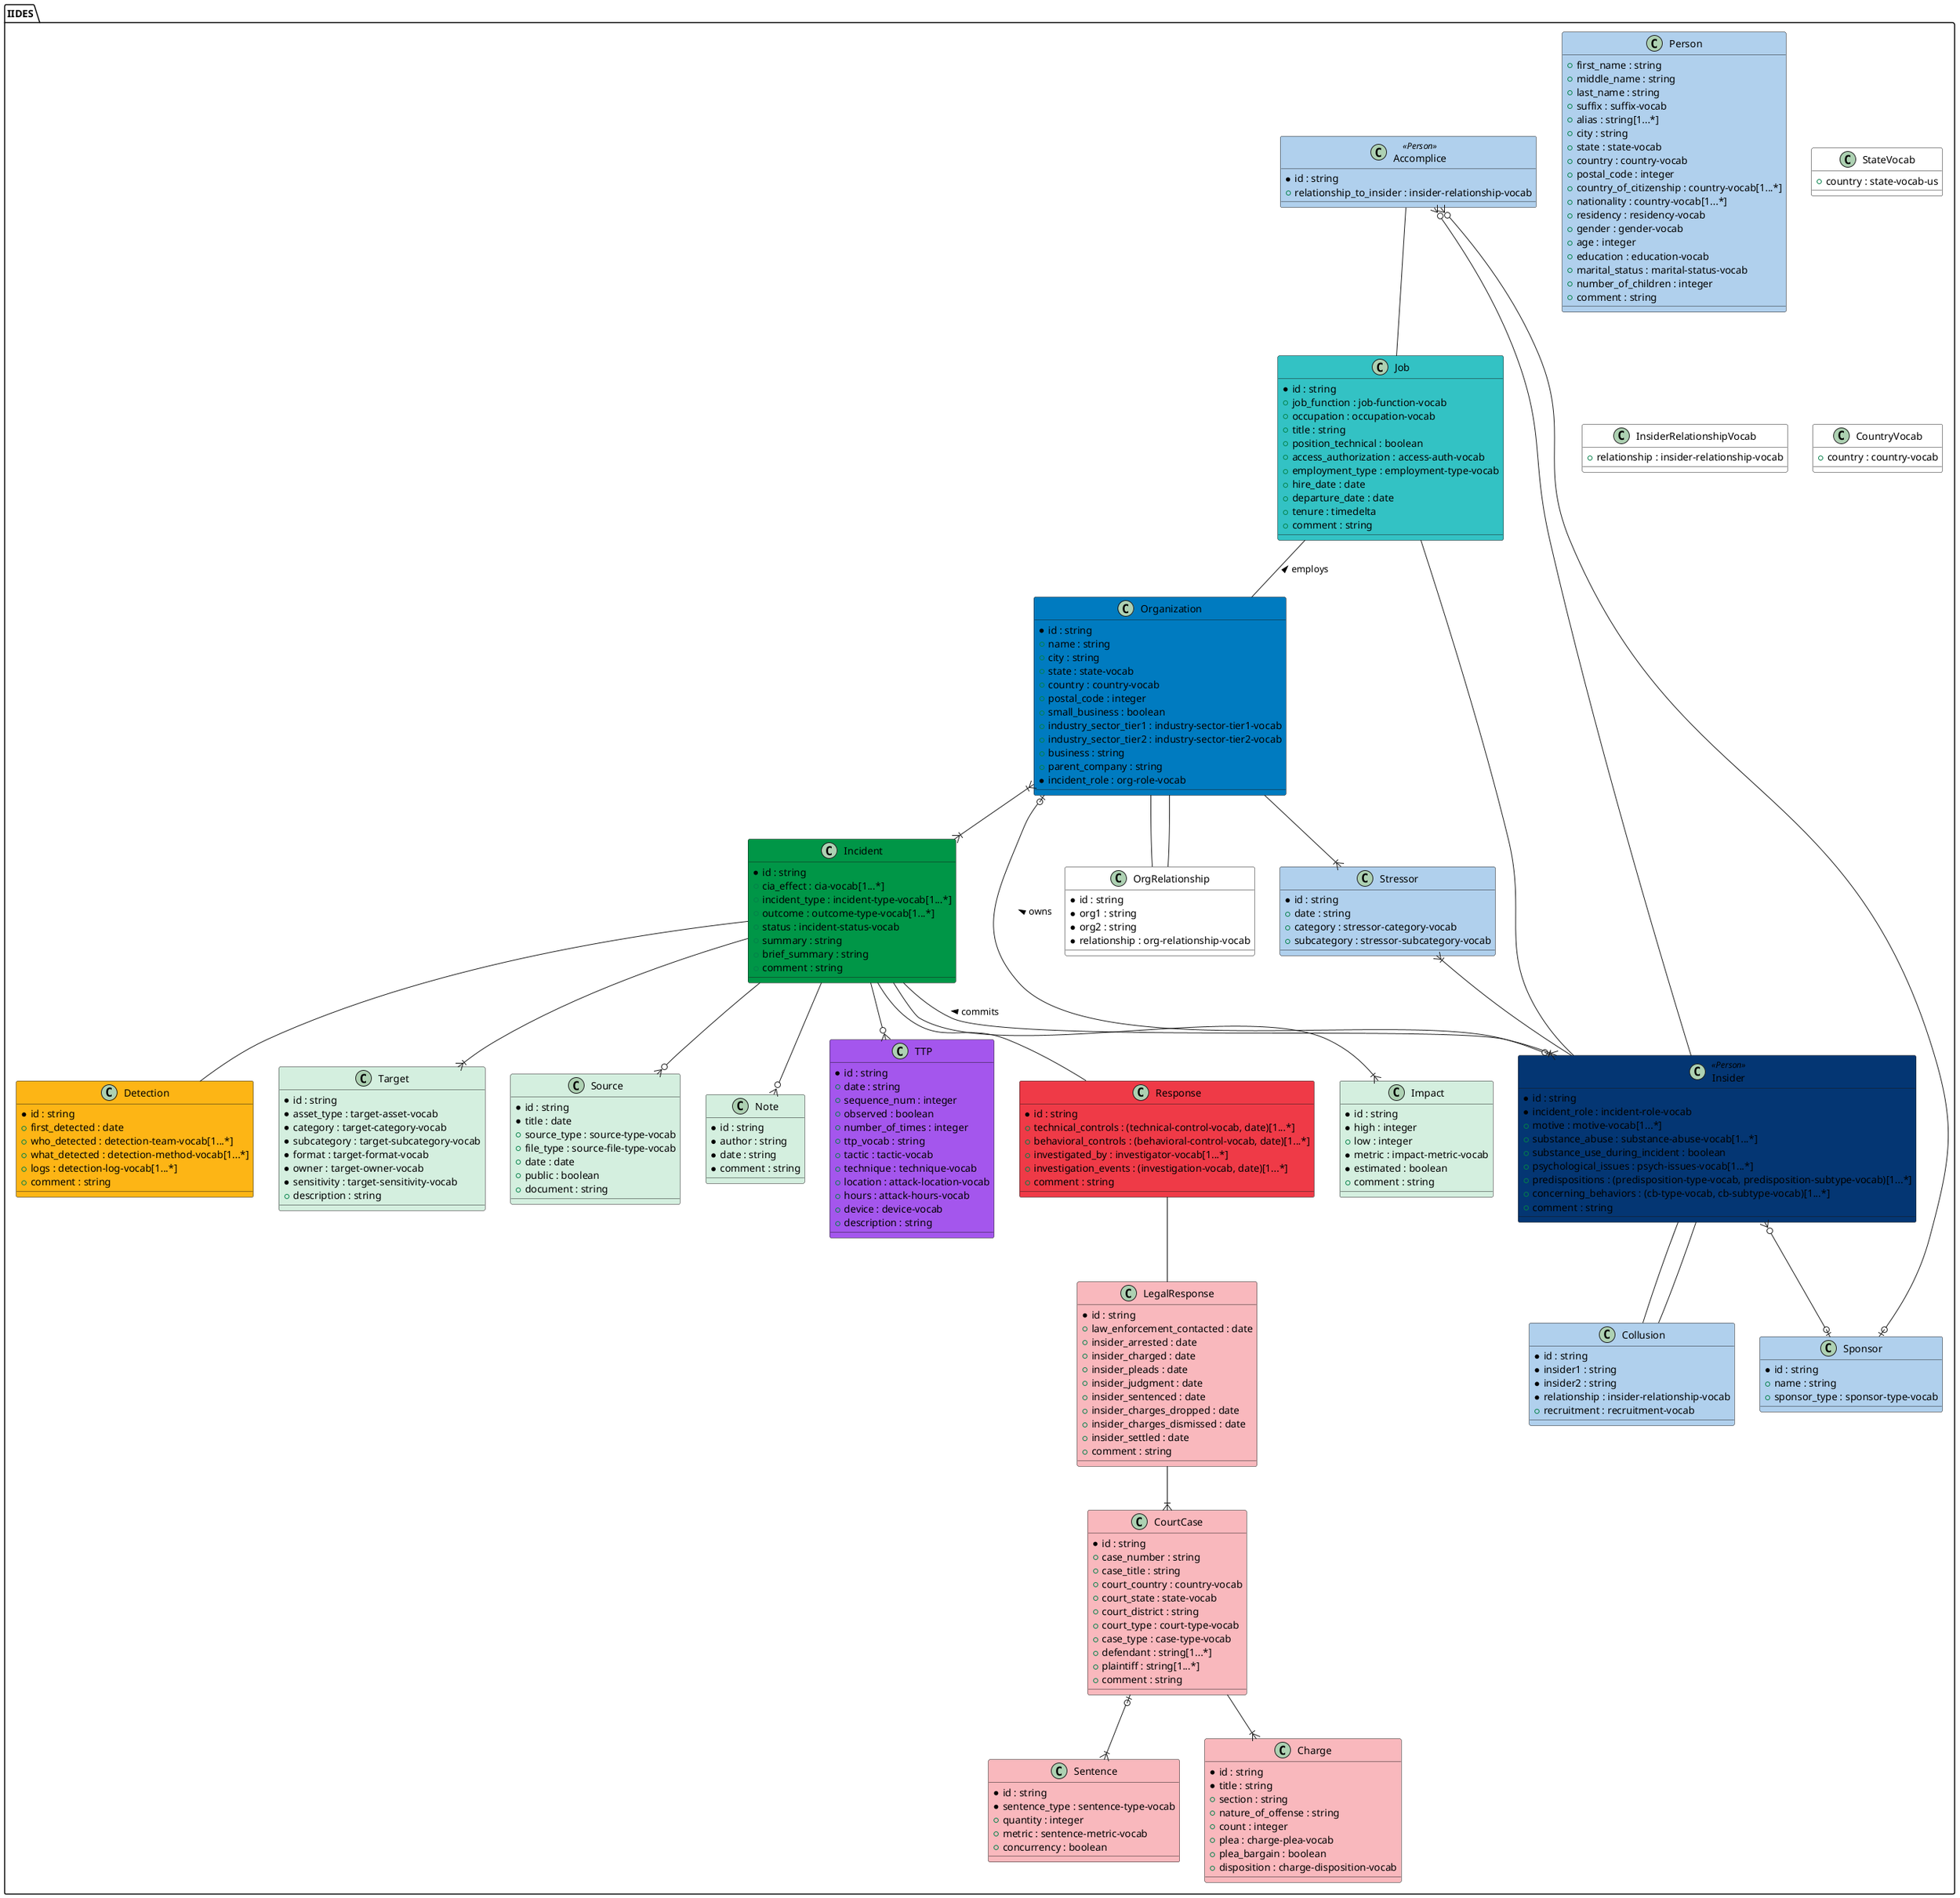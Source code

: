 @startuml IIDES
package "IIDES" #fff {


class Sponsor #b0d0ed {
	* id : string 
	+ name : string 
	+ sponsor_type : sponsor-type-vocab 
}
class Stressor #b0d0ed {
	* id : string 
	+ date : string 
	+ category : stressor-category-vocab 
	+ subcategory : stressor-subcategory-vocab 
}
class Accomplice <<Person>> #b0d0ed {
	* id : string 
	+ relationship_to_insider : insider-relationship-vocab 
}
class Target #D4EFDF {
	* id : string 
	* asset_type : target-asset-vocab 
	* category : target-category-vocab 
	* subcategory : target-subcategory-vocab 
	* format : target-format-vocab 
	* owner : target-owner-vocab 
	* sensitivity : target-sensitivity-vocab 
	+ description : string 
}
class Incident #009647 {
	* id : string 
	+ cia_effect : cia-vocab[1...*] 
	+ incident_type : incident-type-vocab[1...*] 
	+ outcome : outcome-type-vocab[1...*] 
	+ status : incident-status-vocab 
	+ summary : string 
	+ brief_summary : string 
	+ comment : string 
}
class Source #D4EFDF {
	* id : string 
	* title : date 
	+ source_type : source-type-vocab 
	+ file_type : source-file-type-vocab 
	+ date : date 
	+ public : boolean 
	+ document : string 
}
class LegalResponse #f9b8bd {
	* id : string 
	+ law_enforcement_contacted : date 
	+ insider_arrested : date 
	+ insider_charged : date 
	+ insider_pleads : date 
	+ insider_judgment : date 
	+ insider_sentenced : date 
	+ insider_charges_dropped : date 
	+ insider_charges_dismissed : date 
	+ insider_settled : date 
	+ comment : string 
}
class Person #b0d0ed {
	+ first_name : string 
	+ middle_name : string 
	+ last_name : string 
	+ suffix : suffix-vocab 
	+ alias : string[1...*] 
	+ city : string 
	+ state : state-vocab 
	+ country : country-vocab 
	+ postal_code : integer 
	+ country_of_citizenship : country-vocab[1...*] 
	+ nationality : country-vocab[1...*] 
	+ residency : residency-vocab 
	+ gender : gender-vocab 
	+ age : integer 
	+ education : education-vocab 
	+ marital_status : marital-status-vocab 
	+ number_of_children : integer 
	+ comment : string 
}
class Note #D4EFDF {
	* id : string 
	* author : string 
	* date : string 
	* comment : string 
}
class Sentence #f9b8bd {
	* id : string 
	* sentence_type : sentence-type-vocab 
	+ quantity : integer 
	+ metric : sentence-metric-vocab 
	+ concurrency : boolean 
}
class TTP #A456ED {
	* id : string 
	+ date : string 
	+ sequence_num : integer 
	+ observed : boolean 
	+ number_of_times : integer 
	+ ttp_vocab : string 
	+ tactic : tactic-vocab 
	+ technique : technique-vocab 
	+ location : attack-location-vocab 
	+ hours : attack-hours-vocab 
	+ device : device-vocab 
	+ description : string 
}
class Job #33c2C4 {
	* id : string 
	+ job_function : job-function-vocab 
	+ occupation : occupation-vocab 
	+ title : string 
	+ position_technical : boolean 
	+ access_authorization : access-auth-vocab 
	+ employment_type : employment-type-vocab 
	+ hire_date : date 
	+ departure_date : date 
	+ tenure : timedelta 
	+ comment : string 
}
class Charge #f9b8bd {
	* id : string 
	* title : string 
	+ section : string 
	+ nature_of_offense : string 
	+ count : integer 
	+ plea : charge-plea-vocab 
	+ plea_bargain : boolean 
	+ disposition : charge-disposition-vocab 
}
class Impact #D4EFDF {
	* id : string 
	* high : integer 
	+ low : integer 
	* metric : impact-metric-vocab 
	* estimated : boolean 
	+ comment : string 
}
class Organization #007BC0 {
	* id : string 
	+ name : string 
	+ city : string 
	+ state : state-vocab 
	+ country : country-vocab 
	+ postal_code : integer 
	+ small_business : boolean 
	+ industry_sector_tier1 : industry-sector-tier1-vocab 
	+ industry_sector_tier2 : industry-sector-tier2-vocab 
	+ business : string 
	+ parent_company : string 
	* incident_role : org-role-vocab 
}
class CourtCase #f9b8bd {
	* id : string 
	+ case_number : string 
	+ case_title : string 
	+ court_country : country-vocab 
	+ court_state : state-vocab 
	+ court_district : string 
	+ court_type : court-type-vocab 
	+ case_type : case-type-vocab 
	+ defendant : string[1...*] 
	+ plaintiff : string[1...*] 
	+ comment : string 
}
class Insider <<Person>> #043673 {
	* id : string 
	* incident_role : incident-role-vocab 
	+ motive : motive-vocab[1...*] 
	+ substance_abuse : substance-abuse-vocab[1...*] 
	+ substance_use_during_incident : boolean 
	+ psychological_issues : psych-issues-vocab[1...*] 
	+ predispositions : ({field} predisposition-type-vocab, predisposition-subtype-vocab)[1...*] 
	+ concerning_behaviors : ({field} cb-type-vocab, cb-subtype-vocab)[1...*] 
	+ comment : string 
}
class Response #EF3A47 {
	* id : string 
	+ technical_controls : ({field} technical-control-vocab, date)[1...*] 
	+ behavioral_controls : ({field} behavioral-control-vocab, date)[1...*] 
	+ investigated_by : investigator-vocab[1...*] 
	+ investigation_events : ({field} investigation-vocab, date)[1...*] 
	+ comment : string 
}
class Detection #FDB515 {
	* id : string 
	+ first_detected : date 
	+ who_detected : detection-team-vocab[1...*] 
	+ what_detected : detection-method-vocab[1...*] 
	+ logs : detection-log-vocab[1...*] 
	+ comment : string 
}
class StateVocab #FFFFFF {
	+ country : state-vocab-us 
}
class InsiderRelationshipVocab #FFFFFF {
	+ relationship : insider-relationship-vocab 
}
class CountryVocab #FFFFFF {
	+ country : country-vocab 
}
class OrgRelationship #FFFFFF {
	* id : string 
	* org1 : string 
	* org2 : string 
	* relationship : org-relationship-vocab 
}
class Collusion #b0d0ed {
	* id : string 
	* insider1 : string 
	* insider2 : string 
	* relationship : insider-relationship-vocab 
	+ recruitment : recruitment-vocab 
}

    Insider --o{ Accomplice
    Incident --|{ Insider : commits <
    Accomplice -- Job
    Job -- Organization : employs <
    Insider -- Job
    Organization }|--|{ Incident
    Organization -- OrgRelationship
    OrgRelationship -- Organization
    Insider }o--o| Sponsor
    Accomplice }o--o| Sponsor
    Insider |o--o| Organization : owns >
    Insider -- Collusion
    Collusion -- Insider
    Incident --|{ Impact
    Incident --|{ Target
    Incident --o{ Source
    Incident --o{ Note
    CourtCase --|{ Charge
    CourtCase |o--|{ Sentence
    Incident -- Detection
    Incident -- Response
    Response -- LegalResponse
    LegalResponse --|{ CourtCase
    Organization --|{ Stressor
    Stressor }|-- Insider
    Incident --o{ TTP
}
@enduml